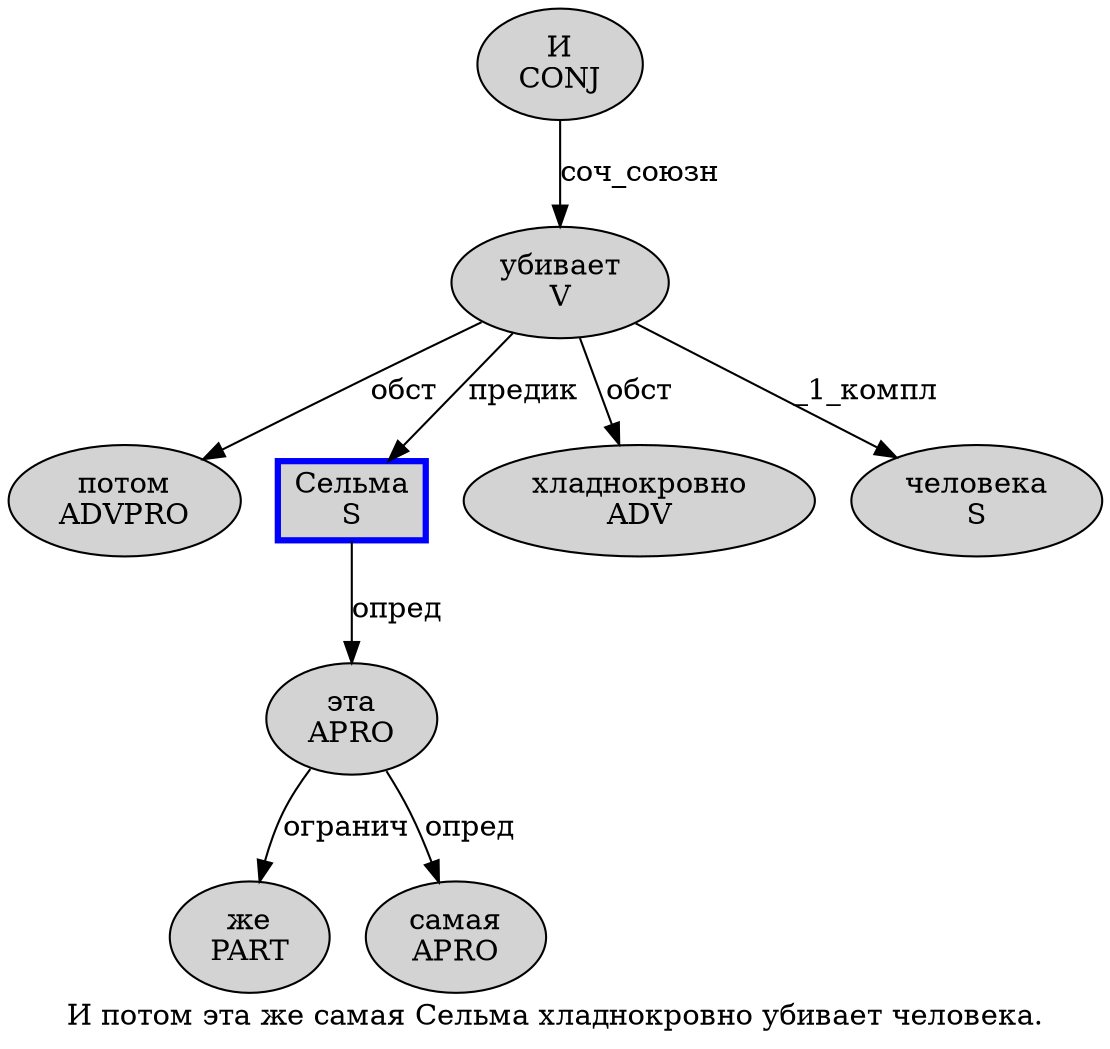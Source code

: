 digraph SENTENCE_2348 {
	graph [label="И потом эта же самая Сельма хладнокровно убивает человека."]
	node [style=filled]
		0 [label="И
CONJ" color="" fillcolor=lightgray penwidth=1 shape=ellipse]
		1 [label="потом
ADVPRO" color="" fillcolor=lightgray penwidth=1 shape=ellipse]
		2 [label="эта
APRO" color="" fillcolor=lightgray penwidth=1 shape=ellipse]
		3 [label="же
PART" color="" fillcolor=lightgray penwidth=1 shape=ellipse]
		4 [label="самая
APRO" color="" fillcolor=lightgray penwidth=1 shape=ellipse]
		5 [label="Сельма
S" color=blue fillcolor=lightgray penwidth=3 shape=box]
		6 [label="хладнокровно
ADV" color="" fillcolor=lightgray penwidth=1 shape=ellipse]
		7 [label="убивает
V" color="" fillcolor=lightgray penwidth=1 shape=ellipse]
		8 [label="человека
S" color="" fillcolor=lightgray penwidth=1 shape=ellipse]
			0 -> 7 [label="соч_союзн"]
			7 -> 1 [label="обст"]
			7 -> 5 [label="предик"]
			7 -> 6 [label="обст"]
			7 -> 8 [label="_1_компл"]
			5 -> 2 [label="опред"]
			2 -> 3 [label="огранич"]
			2 -> 4 [label="опред"]
}